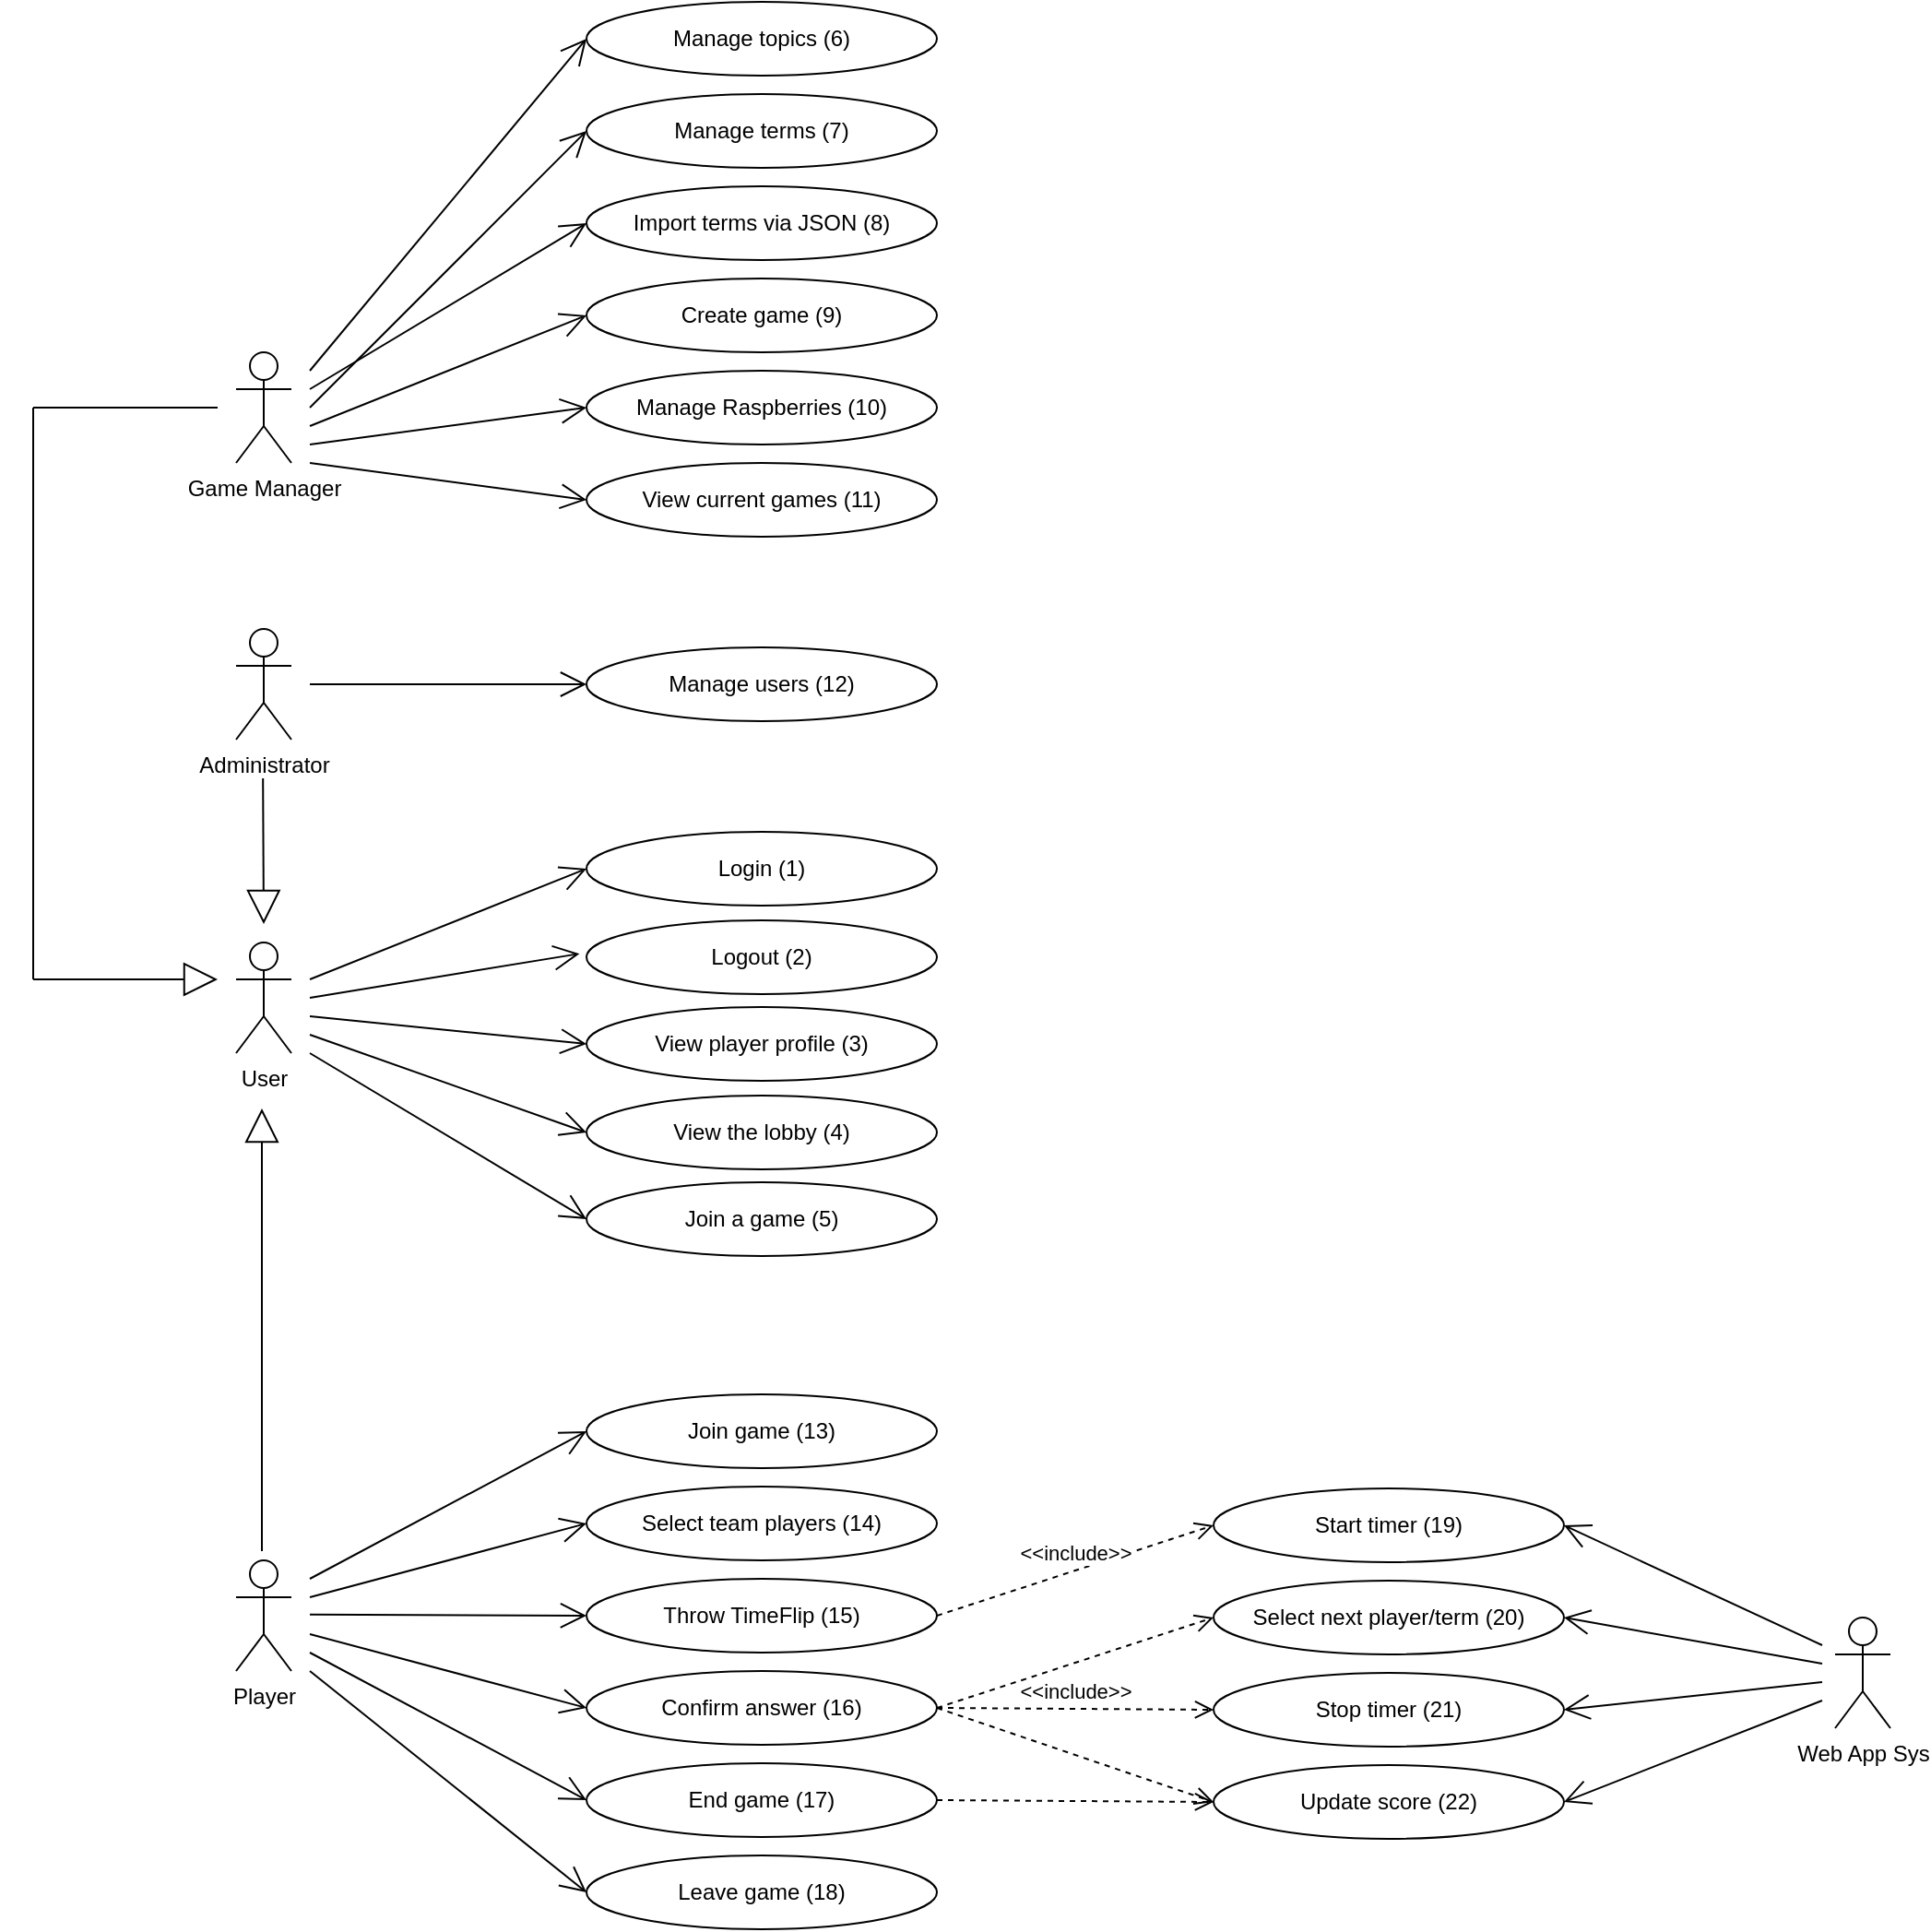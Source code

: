<mxfile version="14.5.7" type="device"><diagram id="kByiQQWcmBYjvNF7uW5U" name="Page-1"><mxGraphModel dx="2295" dy="2374" grid="1" gridSize="10" guides="1" tooltips="1" connect="1" arrows="1" fold="1" page="1" pageScale="1" pageWidth="827" pageHeight="1169" math="0" shadow="0"><root><mxCell id="0"/><mxCell id="1" parent="0"/><mxCell id="BB9DUj_Hbf-YWpVDN_lV-16" value="Game Manager" style="shape=umlActor;verticalLabelPosition=bottom;verticalAlign=top;html=1;" parent="1" vertex="1"><mxGeometry x="-40" y="130" width="30" height="60" as="geometry"/></mxCell><mxCell id="BB9DUj_Hbf-YWpVDN_lV-17" value="User" style="shape=umlActor;verticalLabelPosition=bottom;verticalAlign=top;html=1;" parent="1" vertex="1"><mxGeometry x="-40" y="450" width="30" height="60" as="geometry"/></mxCell><mxCell id="BB9DUj_Hbf-YWpVDN_lV-32" value="Web App Sys" style="shape=umlActor;verticalLabelPosition=bottom;verticalAlign=top;html=1;" parent="1" vertex="1"><mxGeometry x="827" y="816" width="30" height="60" as="geometry"/></mxCell><mxCell id="BB9DUj_Hbf-YWpVDN_lV-39" value="Administrator" style="shape=umlActor;verticalLabelPosition=bottom;verticalAlign=top;html=1;" parent="1" vertex="1"><mxGeometry x="-40" y="280" width="30" height="60" as="geometry"/></mxCell><mxCell id="BB9DUj_Hbf-YWpVDN_lV-41" value="Manage users (12)" style="ellipse;whiteSpace=wrap;html=1;" parent="1" vertex="1"><mxGeometry x="150" y="290" width="190" height="40" as="geometry"/></mxCell><mxCell id="BB9DUj_Hbf-YWpVDN_lV-43" value="End game (17)" style="ellipse;whiteSpace=wrap;html=1;" parent="1" vertex="1"><mxGeometry x="150" y="895" width="190" height="40" as="geometry"/></mxCell><mxCell id="BB9DUj_Hbf-YWpVDN_lV-44" value="Manage terms (7)" style="ellipse;whiteSpace=wrap;html=1;" parent="1" vertex="1"><mxGeometry x="150" y="-10" width="190" height="40" as="geometry"/></mxCell><mxCell id="BB9DUj_Hbf-YWpVDN_lV-45" value="Create game (9)" style="ellipse;whiteSpace=wrap;html=1;" parent="1" vertex="1"><mxGeometry x="150" y="90" width="190" height="40" as="geometry"/></mxCell><mxCell id="BB9DUj_Hbf-YWpVDN_lV-50" value="Select team players (14)" style="ellipse;whiteSpace=wrap;html=1;" parent="1" vertex="1"><mxGeometry x="150" y="745" width="190" height="40" as="geometry"/></mxCell><mxCell id="BB9DUj_Hbf-YWpVDN_lV-54" value="Select next player/term (20)" style="ellipse;whiteSpace=wrap;html=1;flipV=1;" parent="1" vertex="1"><mxGeometry x="490" y="796" width="190" height="40" as="geometry"/></mxCell><mxCell id="BB9DUj_Hbf-YWpVDN_lV-57" value="Login (1)" style="ellipse;whiteSpace=wrap;html=1;" parent="1" vertex="1"><mxGeometry x="150" y="390" width="190" height="40" as="geometry"/></mxCell><mxCell id="BB9DUj_Hbf-YWpVDN_lV-58" value="Logout (2)" style="ellipse;whiteSpace=wrap;html=1;" parent="1" vertex="1"><mxGeometry x="150" y="438" width="190" height="40" as="geometry"/></mxCell><mxCell id="BB9DUj_Hbf-YWpVDN_lV-64" value="Update score (22)" style="ellipse;whiteSpace=wrap;html=1;flipV=1;" parent="1" vertex="1"><mxGeometry x="490" y="896" width="190" height="40" as="geometry"/></mxCell><mxCell id="J8omKY16qlH7DAXxS5Rc-7" value="View player profile (3)" style="ellipse;whiteSpace=wrap;html=1;" parent="1" vertex="1"><mxGeometry x="150" y="485" width="190" height="40" as="geometry"/></mxCell><mxCell id="J8omKY16qlH7DAXxS5Rc-9" value="Throw TimeFlip (15)" style="ellipse;whiteSpace=wrap;html=1;" parent="1" vertex="1"><mxGeometry x="150" y="795" width="190" height="40" as="geometry"/></mxCell><mxCell id="J8omKY16qlH7DAXxS5Rc-30" value="" style="endArrow=block;endSize=16;endFill=0;html=1;" parent="1" edge="1"><mxGeometry width="160" relative="1" as="geometry"><mxPoint x="-26" y="780" as="sourcePoint"/><mxPoint x="-26" y="540" as="targetPoint"/></mxGeometry></mxCell><mxCell id="J8omKY16qlH7DAXxS5Rc-31" value="" style="endArrow=block;endSize=16;endFill=0;html=1;" parent="1" edge="1"><mxGeometry width="160" relative="1" as="geometry"><mxPoint x="-25.42" y="361" as="sourcePoint"/><mxPoint x="-25" y="440" as="targetPoint"/></mxGeometry></mxCell><mxCell id="J8omKY16qlH7DAXxS5Rc-33" value="" style="endArrow=open;endFill=1;endSize=12;html=1;entryX=0;entryY=0.5;entryDx=0;entryDy=0;" parent="1" target="_4niWrD342GtX-SIDu_6-4" edge="1"><mxGeometry width="160" relative="1" as="geometry"><mxPoint y="180" as="sourcePoint"/><mxPoint x="150" y="240" as="targetPoint"/></mxGeometry></mxCell><mxCell id="J8omKY16qlH7DAXxS5Rc-35" value="&amp;lt;&amp;lt;include&amp;gt;&amp;gt;" style="html=1;verticalAlign=bottom;endArrow=open;dashed=1;endSize=8;exitX=1;exitY=0.5;exitDx=0;exitDy=0;entryX=0;entryY=0.5;entryDx=0;entryDy=0;" parent="1" source="bwkS07kJHdkBES7dfqmh-12" target="Q4DK2OwV6i0gsB0HsjL--6" edge="1"><mxGeometry relative="1" as="geometry"><mxPoint x="470" y="950" as="sourcePoint"/><mxPoint x="400" y="930" as="targetPoint"/></mxGeometry></mxCell><mxCell id="bwkS07kJHdkBES7dfqmh-1" value="" style="endArrow=open;endFill=1;endSize=12;html=1;entryX=0;entryY=0.5;entryDx=0;entryDy=0;" parent="1" target="BB9DUj_Hbf-YWpVDN_lV-41" edge="1"><mxGeometry width="160" relative="1" as="geometry"><mxPoint y="310" as="sourcePoint"/><mxPoint x="55" y="300" as="targetPoint"/></mxGeometry></mxCell><mxCell id="bwkS07kJHdkBES7dfqmh-2" value="" style="endArrow=open;endFill=1;endSize=12;html=1;entryX=0;entryY=0.5;entryDx=0;entryDy=0;" parent="1" target="BB9DUj_Hbf-YWpVDN_lV-57" edge="1"><mxGeometry width="160" relative="1" as="geometry"><mxPoint y="470" as="sourcePoint"/><mxPoint x="45" y="445" as="targetPoint"/></mxGeometry></mxCell><mxCell id="bwkS07kJHdkBES7dfqmh-4" value="" style="endArrow=open;endFill=1;endSize=12;html=1;entryX=-0.02;entryY=0.452;entryDx=0;entryDy=0;entryPerimeter=0;" parent="1" target="BB9DUj_Hbf-YWpVDN_lV-58" edge="1"><mxGeometry width="160" relative="1" as="geometry"><mxPoint y="480" as="sourcePoint"/><mxPoint x="35" y="509.52" as="targetPoint"/></mxGeometry></mxCell><mxCell id="bwkS07kJHdkBES7dfqmh-5" value="" style="endArrow=open;endFill=1;endSize=12;html=1;entryX=0;entryY=0.5;entryDx=0;entryDy=0;" parent="1" target="J8omKY16qlH7DAXxS5Rc-7" edge="1"><mxGeometry width="160" relative="1" as="geometry"><mxPoint y="490" as="sourcePoint"/><mxPoint x="135.0" y="590" as="targetPoint"/></mxGeometry></mxCell><mxCell id="bwkS07kJHdkBES7dfqmh-6" value="Player" style="shape=umlActor;verticalLabelPosition=bottom;verticalAlign=top;html=1;" parent="1" vertex="1"><mxGeometry x="-40" y="785" width="30" height="60" as="geometry"/></mxCell><mxCell id="bwkS07kJHdkBES7dfqmh-7" value="" style="endArrow=open;endFill=1;endSize=12;html=1;entryX=0;entryY=0.5;entryDx=0;entryDy=0;" parent="1" target="BB9DUj_Hbf-YWpVDN_lV-44" edge="1"><mxGeometry width="160" relative="1" as="geometry"><mxPoint y="160" as="sourcePoint"/><mxPoint x="45" y="140" as="targetPoint"/></mxGeometry></mxCell><mxCell id="bwkS07kJHdkBES7dfqmh-8" value="" style="endArrow=open;endFill=1;endSize=12;html=1;entryX=0;entryY=0.5;entryDx=0;entryDy=0;" parent="1" target="BB9DUj_Hbf-YWpVDN_lV-45" edge="1"><mxGeometry width="160" relative="1" as="geometry"><mxPoint y="170" as="sourcePoint"/><mxPoint x="35" y="190" as="targetPoint"/></mxGeometry></mxCell><mxCell id="bwkS07kJHdkBES7dfqmh-9" value="" style="endArrow=block;endSize=16;endFill=0;html=1;" parent="1" edge="1"><mxGeometry width="160" relative="1" as="geometry"><mxPoint x="-150" y="470" as="sourcePoint"/><mxPoint x="-50" y="470" as="targetPoint"/></mxGeometry></mxCell><mxCell id="bwkS07kJHdkBES7dfqmh-10" value="" style="endArrow=none;html=1;" parent="1" edge="1"><mxGeometry width="50" height="50" relative="1" as="geometry"><mxPoint x="-150" y="470" as="sourcePoint"/><mxPoint x="-150" y="160" as="targetPoint"/></mxGeometry></mxCell><mxCell id="bwkS07kJHdkBES7dfqmh-11" value="" style="endArrow=none;html=1;" parent="1" edge="1"><mxGeometry width="50" height="50" relative="1" as="geometry"><mxPoint x="-50" y="160" as="sourcePoint"/><mxPoint x="-150" y="160" as="targetPoint"/></mxGeometry></mxCell><mxCell id="bwkS07kJHdkBES7dfqmh-12" value="Confirm answer (16)" style="ellipse;whiteSpace=wrap;html=1;" parent="1" vertex="1"><mxGeometry x="150" y="845" width="190" height="40" as="geometry"/></mxCell><mxCell id="bwkS07kJHdkBES7dfqmh-13" value="" style="endArrow=open;endFill=1;endSize=12;html=1;entryX=0;entryY=0.5;entryDx=0;entryDy=0;" parent="1" target="BB9DUj_Hbf-YWpVDN_lV-50" edge="1"><mxGeometry width="160" relative="1" as="geometry"><mxPoint y="805" as="sourcePoint"/><mxPoint x="30.0" y="955" as="targetPoint"/></mxGeometry></mxCell><mxCell id="bwkS07kJHdkBES7dfqmh-15" value="" style="endArrow=open;endFill=1;endSize=12;html=1;entryX=0;entryY=0.5;entryDx=0;entryDy=0;" parent="1" target="J8omKY16qlH7DAXxS5Rc-9" edge="1"><mxGeometry width="160" relative="1" as="geometry"><mxPoint y="814.41" as="sourcePoint"/><mxPoint x="130.0" y="814.41" as="targetPoint"/></mxGeometry></mxCell><mxCell id="bwkS07kJHdkBES7dfqmh-17" value="" style="endArrow=open;endFill=1;endSize=12;html=1;entryX=0;entryY=0.5;entryDx=0;entryDy=0;" parent="1" target="bwkS07kJHdkBES7dfqmh-12" edge="1"><mxGeometry width="160" relative="1" as="geometry"><mxPoint y="825" as="sourcePoint"/><mxPoint x="140.0" y="915" as="targetPoint"/></mxGeometry></mxCell><mxCell id="bwkS07kJHdkBES7dfqmh-18" value="" style="endArrow=open;endFill=1;endSize=12;html=1;entryX=0;entryY=0.5;entryDx=0;entryDy=0;" parent="1" target="BB9DUj_Hbf-YWpVDN_lV-43" edge="1"><mxGeometry width="160" relative="1" as="geometry"><mxPoint y="835" as="sourcePoint"/><mxPoint x="140.0" y="965" as="targetPoint"/></mxGeometry></mxCell><mxCell id="bwkS07kJHdkBES7dfqmh-19" value="" style="endArrow=open;endFill=1;endSize=12;html=1;entryX=0;entryY=0.5;entryDx=0;entryDy=0;" parent="1" target="_4niWrD342GtX-SIDu_6-15" edge="1"><mxGeometry width="160" relative="1" as="geometry"><mxPoint y="795" as="sourcePoint"/><mxPoint x="130.0" y="755" as="targetPoint"/></mxGeometry></mxCell><mxCell id="bwkS07kJHdkBES7dfqmh-21" value="" style="endArrow=open;endFill=1;endSize=12;html=1;entryX=0;entryY=0.5;entryDx=0;entryDy=0;" parent="1" target="_4niWrD342GtX-SIDu_6-10" edge="1"><mxGeometry width="160" relative="1" as="geometry"><mxPoint y="510" as="sourcePoint"/><mxPoint x="140.0" y="750" as="targetPoint"/></mxGeometry></mxCell><mxCell id="bwkS07kJHdkBES7dfqmh-24" value="" style="endArrow=open;endFill=1;endSize=12;html=1;entryX=1;entryY=0.5;entryDx=0;entryDy=0;" parent="1" target="BB9DUj_Hbf-YWpVDN_lV-54" edge="1"><mxGeometry width="160" relative="1" as="geometry"><mxPoint x="820" y="841" as="sourcePoint"/><mxPoint x="676" y="891" as="targetPoint"/></mxGeometry></mxCell><mxCell id="bwkS07kJHdkBES7dfqmh-25" value="" style="endArrow=open;endFill=1;endSize=12;html=1;entryX=1;entryY=0.5;entryDx=0;entryDy=0;" parent="1" target="BB9DUj_Hbf-YWpVDN_lV-64" edge="1"><mxGeometry width="160" relative="1" as="geometry"><mxPoint x="820" y="861" as="sourcePoint"/><mxPoint x="680" y="941" as="targetPoint"/></mxGeometry></mxCell><mxCell id="bwkS07kJHdkBES7dfqmh-29" value="&amp;lt;&amp;lt;include&amp;gt;&amp;gt;" style="html=1;verticalAlign=bottom;endArrow=open;dashed=1;endSize=8;exitX=1;exitY=0.5;exitDx=0;exitDy=0;entryX=0;entryY=0.5;entryDx=0;entryDy=0;" parent="1" source="J8omKY16qlH7DAXxS5Rc-9" target="Q4DK2OwV6i0gsB0HsjL--5" edge="1"><mxGeometry relative="1" as="geometry"><mxPoint x="540" y="1000" as="sourcePoint"/><mxPoint x="430" y="820" as="targetPoint"/></mxGeometry></mxCell><mxCell id="bwkS07kJHdkBES7dfqmh-30" value="" style="html=1;verticalAlign=bottom;endArrow=open;dashed=1;endSize=8;entryX=0;entryY=0.5;entryDx=0;entryDy=0;" parent="1" target="BB9DUj_Hbf-YWpVDN_lV-64" edge="1"><mxGeometry relative="1" as="geometry"><mxPoint x="340" y="915" as="sourcePoint"/><mxPoint x="360" y="1010" as="targetPoint"/></mxGeometry></mxCell><mxCell id="Q4DK2OwV6i0gsB0HsjL--1" value="Leave game (18)" style="ellipse;whiteSpace=wrap;html=1;" parent="1" vertex="1"><mxGeometry x="150" y="945" width="190" height="40" as="geometry"/></mxCell><mxCell id="Q4DK2OwV6i0gsB0HsjL--2" value="" style="endArrow=open;endFill=1;endSize=12;html=1;entryX=0;entryY=0.5;entryDx=0;entryDy=0;" parent="1" target="Q4DK2OwV6i0gsB0HsjL--1" edge="1"><mxGeometry width="160" relative="1" as="geometry"><mxPoint y="845" as="sourcePoint"/><mxPoint x="140" y="1015" as="targetPoint"/></mxGeometry></mxCell><mxCell id="Q4DK2OwV6i0gsB0HsjL--3" value="Manage topics (6)" style="ellipse;whiteSpace=wrap;html=1;" parent="1" vertex="1"><mxGeometry x="150" y="-60" width="190" height="40" as="geometry"/></mxCell><mxCell id="Q4DK2OwV6i0gsB0HsjL--4" value="" style="endArrow=open;endFill=1;endSize=12;html=1;entryX=0;entryY=0.5;entryDx=0;entryDy=0;" parent="1" target="Q4DK2OwV6i0gsB0HsjL--3" edge="1"><mxGeometry width="160" relative="1" as="geometry"><mxPoint y="140" as="sourcePoint"/><mxPoint x="160" y="150" as="targetPoint"/></mxGeometry></mxCell><mxCell id="Q4DK2OwV6i0gsB0HsjL--5" value="Start timer (19)" style="ellipse;whiteSpace=wrap;html=1;flipV=1;" parent="1" vertex="1"><mxGeometry x="490" y="746" width="190" height="40" as="geometry"/></mxCell><mxCell id="Q4DK2OwV6i0gsB0HsjL--6" value="Stop timer (21)" style="ellipse;whiteSpace=wrap;html=1;flipV=1;" parent="1" vertex="1"><mxGeometry x="490" y="846" width="190" height="40" as="geometry"/></mxCell><mxCell id="Q4DK2OwV6i0gsB0HsjL--10" value="" style="endArrow=open;endFill=1;endSize=12;html=1;entryX=1;entryY=0.5;entryDx=0;entryDy=0;" parent="1" target="Q4DK2OwV6i0gsB0HsjL--6" edge="1"><mxGeometry width="160" relative="1" as="geometry"><mxPoint x="820" y="851" as="sourcePoint"/><mxPoint x="676" y="841" as="targetPoint"/></mxGeometry></mxCell><mxCell id="Q4DK2OwV6i0gsB0HsjL--11" value="" style="endArrow=open;endFill=1;endSize=12;html=1;entryX=1;entryY=0.5;entryDx=0;entryDy=0;" parent="1" target="Q4DK2OwV6i0gsB0HsjL--5" edge="1"><mxGeometry width="160" relative="1" as="geometry"><mxPoint x="820" y="831" as="sourcePoint"/><mxPoint x="676" y="791" as="targetPoint"/></mxGeometry></mxCell><mxCell id="_4niWrD342GtX-SIDu_6-3" value="Import terms via JSON (8)" style="ellipse;whiteSpace=wrap;html=1;" vertex="1" parent="1"><mxGeometry x="150" y="40" width="190" height="40" as="geometry"/></mxCell><mxCell id="_4niWrD342GtX-SIDu_6-4" value="Manage Raspberries (10)" style="ellipse;whiteSpace=wrap;html=1;" vertex="1" parent="1"><mxGeometry x="150" y="140" width="190" height="40" as="geometry"/></mxCell><mxCell id="_4niWrD342GtX-SIDu_6-5" value="" style="endArrow=open;endFill=1;endSize=12;html=1;entryX=0;entryY=0.5;entryDx=0;entryDy=0;" edge="1" parent="1" target="_4niWrD342GtX-SIDu_6-3"><mxGeometry width="160" relative="1" as="geometry"><mxPoint y="150" as="sourcePoint"/><mxPoint x="160" y="-30" as="targetPoint"/></mxGeometry></mxCell><mxCell id="_4niWrD342GtX-SIDu_6-8" value="View current games (11)" style="ellipse;whiteSpace=wrap;html=1;" vertex="1" parent="1"><mxGeometry x="150" y="190" width="190" height="40" as="geometry"/></mxCell><mxCell id="_4niWrD342GtX-SIDu_6-9" value="" style="endArrow=open;endFill=1;endSize=12;html=1;entryX=0;entryY=0.5;entryDx=0;entryDy=0;" edge="1" parent="1" target="_4niWrD342GtX-SIDu_6-8"><mxGeometry width="160" relative="1" as="geometry"><mxPoint y="190" as="sourcePoint"/><mxPoint x="160" y="170" as="targetPoint"/></mxGeometry></mxCell><mxCell id="_4niWrD342GtX-SIDu_6-10" value="Join a game (5)" style="ellipse;whiteSpace=wrap;html=1;" vertex="1" parent="1"><mxGeometry x="150" y="580" width="190" height="40" as="geometry"/></mxCell><mxCell id="_4niWrD342GtX-SIDu_6-12" value="View the lobby (4)" style="ellipse;whiteSpace=wrap;html=1;" vertex="1" parent="1"><mxGeometry x="150" y="533" width="190" height="40" as="geometry"/></mxCell><mxCell id="_4niWrD342GtX-SIDu_6-13" value="" style="endArrow=open;endFill=1;endSize=12;html=1;entryX=0;entryY=0.5;entryDx=0;entryDy=0;" edge="1" parent="1" target="_4niWrD342GtX-SIDu_6-12"><mxGeometry width="160" relative="1" as="geometry"><mxPoint y="500" as="sourcePoint"/><mxPoint x="135.0" y="640" as="targetPoint"/></mxGeometry></mxCell><mxCell id="_4niWrD342GtX-SIDu_6-15" value="Join game (13)" style="ellipse;whiteSpace=wrap;html=1;" vertex="1" parent="1"><mxGeometry x="150" y="695" width="190" height="40" as="geometry"/></mxCell><mxCell id="_4niWrD342GtX-SIDu_6-16" value="" style="html=1;verticalAlign=bottom;endArrow=open;dashed=1;endSize=8;entryX=0;entryY=0.5;entryDx=0;entryDy=0;exitX=1;exitY=0.5;exitDx=0;exitDy=0;" edge="1" parent="1" source="bwkS07kJHdkBES7dfqmh-12" target="BB9DUj_Hbf-YWpVDN_lV-64"><mxGeometry relative="1" as="geometry"><mxPoint x="350" y="925" as="sourcePoint"/><mxPoint x="500" y="935" as="targetPoint"/></mxGeometry></mxCell><mxCell id="_4niWrD342GtX-SIDu_6-17" value="" style="html=1;verticalAlign=bottom;endArrow=open;dashed=1;endSize=8;exitX=1;exitY=0.5;exitDx=0;exitDy=0;entryX=0;entryY=0.5;entryDx=0;entryDy=0;" edge="1" parent="1" source="bwkS07kJHdkBES7dfqmh-12" target="BB9DUj_Hbf-YWpVDN_lV-54"><mxGeometry relative="1" as="geometry"><mxPoint x="350" y="825" as="sourcePoint"/><mxPoint x="500" y="785" as="targetPoint"/></mxGeometry></mxCell></root></mxGraphModel></diagram></mxfile>